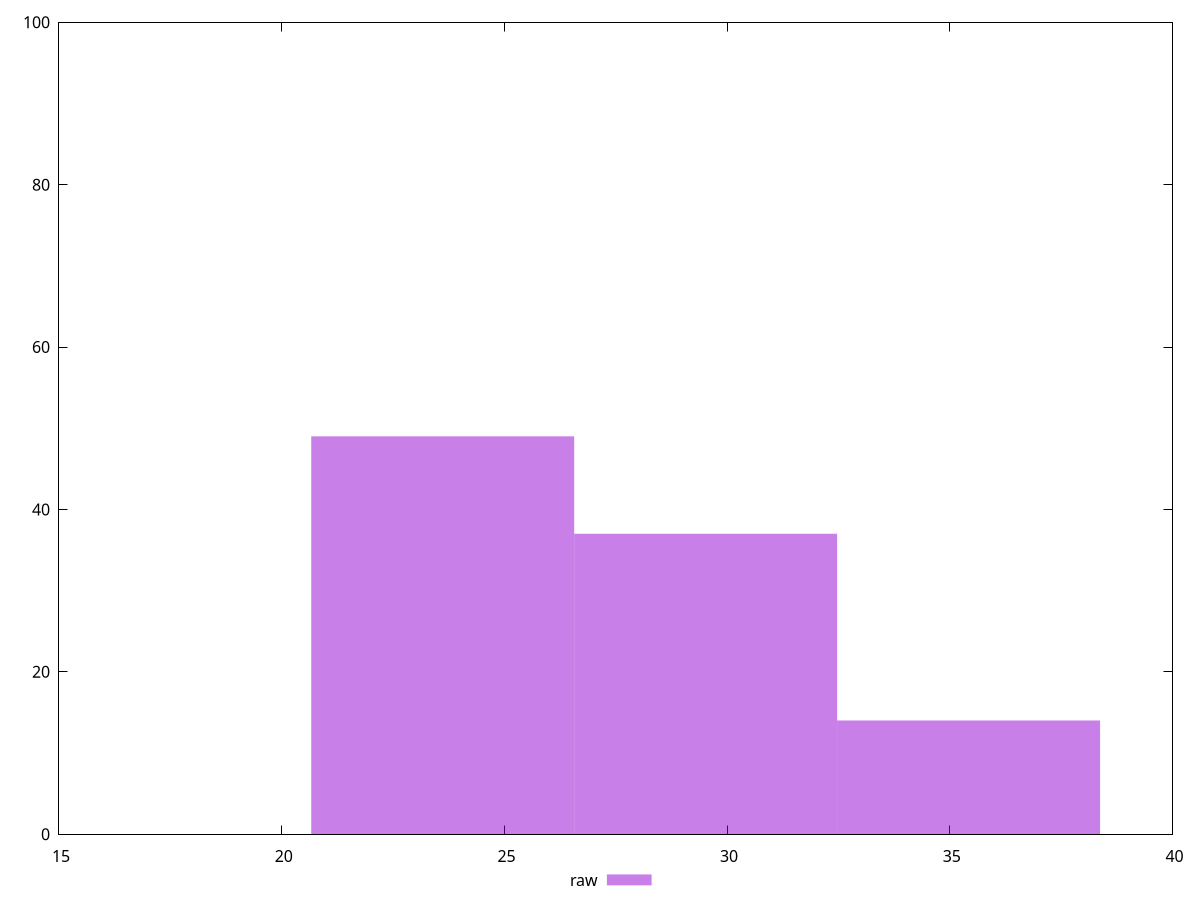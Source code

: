 reset
set terminal svg size 640, 490 enhanced background rgb 'white'
set output "reprap/max-potential-fid/samples/pages+cached+noadtech/raw/histogram.svg"

$raw <<EOF
23.6146810724146 49
35.422021608621904 14
29.51835134051825 37
EOF

set key outside below
set boxwidth 5.90367026810365
set yrange [0:100]
set style fill transparent solid 0.5 noborder

plot \
  $raw title "raw" with boxes, \


reset